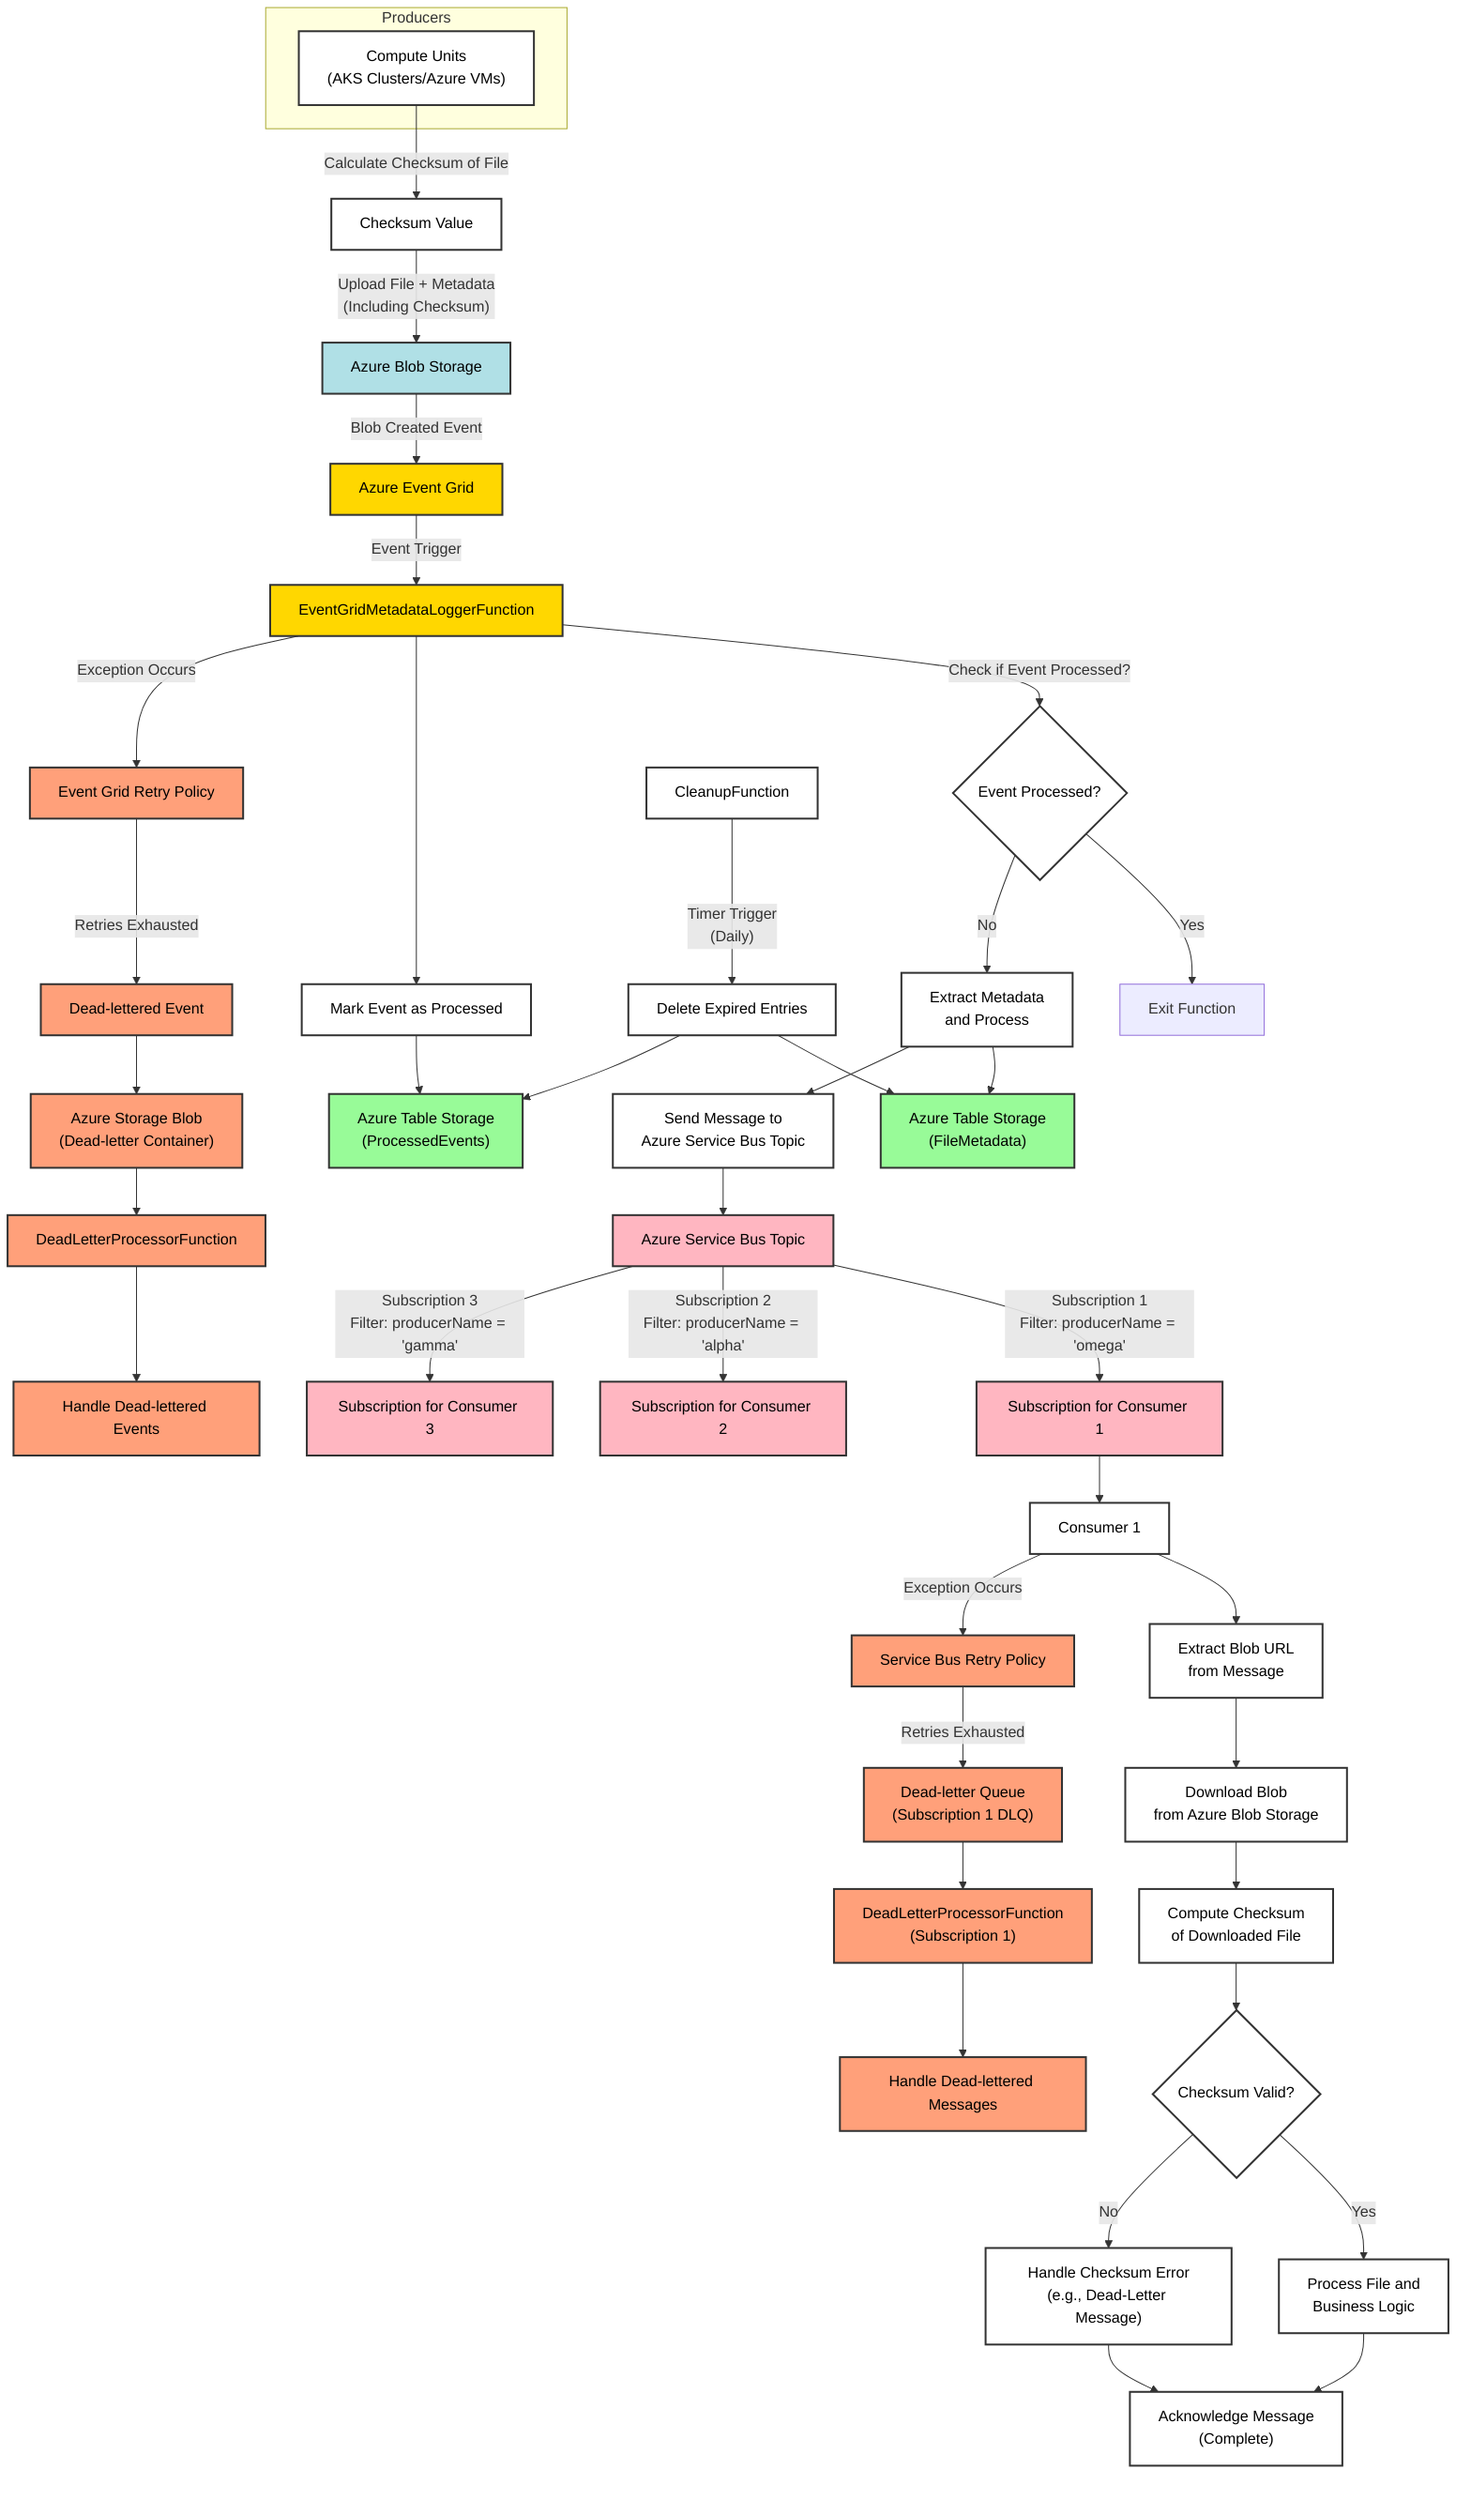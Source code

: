 flowchart TD
%% Producers Section
    subgraph Producers
        A["Compute Units<br/>(AKS Clusters/Azure VMs)"]
    end

    A -- "Calculate Checksum of File" --> B["Checksum Value"]
    B -- "Upload File + Metadata<br/>(Including Checksum)" --> C["Azure Blob Storage"]

%% Event Grid Section
    C -- "Blob Created Event" --> D["Azure Event Grid"]

%% Event Processing
    D -- "Event Trigger" --> E["EventGridMetadataLoggerFunction"]

    E --> |Check if Event Processed?| F{"Event Processed?"}
    F -- Yes --> G["Exit Function"]
    F -- No --> H["Extract Metadata<br/>and Process"]

    H --> I["Azure Table Storage<br/>(FileMetadata)"]
    H --> J["Send Message to<br/>Azure Service Bus Topic"]
    E --> K["Mark Event as Processed"]
    K --> L["Azure Table Storage<br/>(ProcessedEvents)"]

%% Azure Service Bus and Consumer Section
    J --> M["Azure Service Bus Topic"]

%% Subscriptions with Filters
    M --> |"Subscription 1<br/>Filter: producerName = 'omega'"| N1["Subscription for Consumer 1"]
    M --> |"Subscription 2<br/>Filter: producerName = 'alpha'"| N2["Subscription for Consumer 2"]
    M --> |"Subscription 3<br/>Filter: producerName = 'gamma'"| N3["Subscription for Consumer 3"]

%% Consumer 1 Processing Workflow
    N1 --> O1["Consumer 1"]
    O1 --> P1["Extract Blob URL<br/>from Message"]
    P1 --> Q1["Download Blob<br/>from Azure Blob Storage"]
    Q1 --> R1["Compute Checksum<br/>of Downloaded File"]
    R1 --> S1{"Checksum Valid?"}
    S1 -- Yes --> T1["Process File and<br/>Business Logic"]
    S1 -- No --> U1["Handle Checksum Error<br/>(e.g., Dead-Letter Message)"]
    T1 --> V1["Acknowledge Message<br/>(Complete)"]
    U1 --> V1

%% Dead-lettering for Event Grid
    E -- "Exception Occurs" --> W1["Event Grid Retry Policy"]
    W1 -- "Retries Exhausted" --> X1["Dead-lettered Event"]
    X1 --> Y1["Azure Storage Blob<br/>(Dead-letter Container)"]
    Y1 --> Z1["DeadLetterProcessorFunction"]
    Z1 --> AA1["Handle Dead-lettered Events"]

%% Dead-lettering for Service Bus Subscriptions
    O1 -- "Exception Occurs" --> AB1["Service Bus Retry Policy"]
    AB1 -- "Retries Exhausted" --> AC1["Dead-letter Queue<br/>(Subscription 1 DLQ)"]
    AC1 --> AD1["DeadLetterProcessorFunction<br/>(Subscription 1)"]
    AD1 --> AE1["Handle Dead-lettered Messages"]

%% Cleanup Function for Table Storage
    AF["CleanupFunction"] -- "Timer Trigger<br/>(Daily)" --> AG["Delete Expired Entries"]
    AG --> I
    AG --> L

%% Styles for Clarity
    style A fill:#FFF,stroke:#333,stroke-width:2px,color:#000
    style B fill:#FFF,stroke:#333,stroke-width:2px,color:#000
    style C fill:#B0E0E6,stroke:#333,stroke-width:2px,color:#000
    style D fill:#FFD700,stroke:#333,stroke-width:2px,color:#000
    style E fill:#FFD700,stroke:#333,stroke-width:2px,color:#000
    style F fill:#FFF,stroke:#333,stroke-width:2px,color:#000
    style H fill:#FFF,stroke:#333,stroke-width:2px,color:#000
    style I fill:#98FB98,stroke:#333,stroke-width:2px,color:#000
    style J fill:#FFF,stroke:#333,stroke-width:2px,color:#000
    style K fill:#FFF,stroke:#333,stroke-width:2px,color:#000
    style L fill:#98FB98,stroke:#333,stroke-width:2px,color:#000
    style M fill:#FFB6C1,stroke:#333,stroke-width:2px,color:#000
    style N1 fill:#FFB6C1,stroke:#333,stroke-width:2px,color:#000
    style N2 fill:#FFB6C1,stroke:#333,stroke-width:2px,color:#000
    style N3 fill:#FFB6C1,stroke:#333,stroke-width:2px,color:#000
    style O1 fill:#FFF,stroke:#333,stroke-width:2px,color:#000
    style P1 fill:#FFF,stroke:#333,stroke-width:2px,color:#000
    style Q1 fill:#FFF,stroke:#333,stroke-width:2px,color:#000
    style R1 fill:#FFF,stroke:#333,stroke-width:2px,color:#000
    style S1 fill:#FFF,stroke:#333,stroke-width:2px,color:#000
    style T1 fill:#FFF,stroke:#333,stroke-width:2px,color:#000
    style U1 fill:#FFF,stroke:#333,stroke-width:2px,color:#000
    style V1 fill:#FFF,stroke:#333,stroke-width:2px,color:#000
    style W1 fill:#FFA07A,stroke:#333,stroke-width:2px,color:#000
    style X1 fill:#FFA07A,stroke:#333,stroke-width:2px,color:#000
    style Y1 fill:#FFA07A,stroke:#333,stroke-width:2px,color:#000
    style Z1 fill:#FFA07A,stroke:#333,stroke-width:2px,color:#000
    style AA1 fill:#FFA07A,stroke:#333,stroke-width:2px,color:#000
    style AB1 fill:#FFA07A,stroke:#333,stroke-width:2px,color:#000
    style AC1 fill:#FFA07A,stroke:#333,stroke-width:2px,color:#000
    style AD1 fill:#FFA07A,stroke:#333,stroke-width:2px,color:#000
    style AE1 fill:#FFA07A,stroke:#333,stroke-width:2px,color:#000
    style AF fill:#FFF,stroke:#333,stroke-width:2px,color:#000
    style AG fill:#FFF,stroke:#333,stroke-width:2px,color:#000
